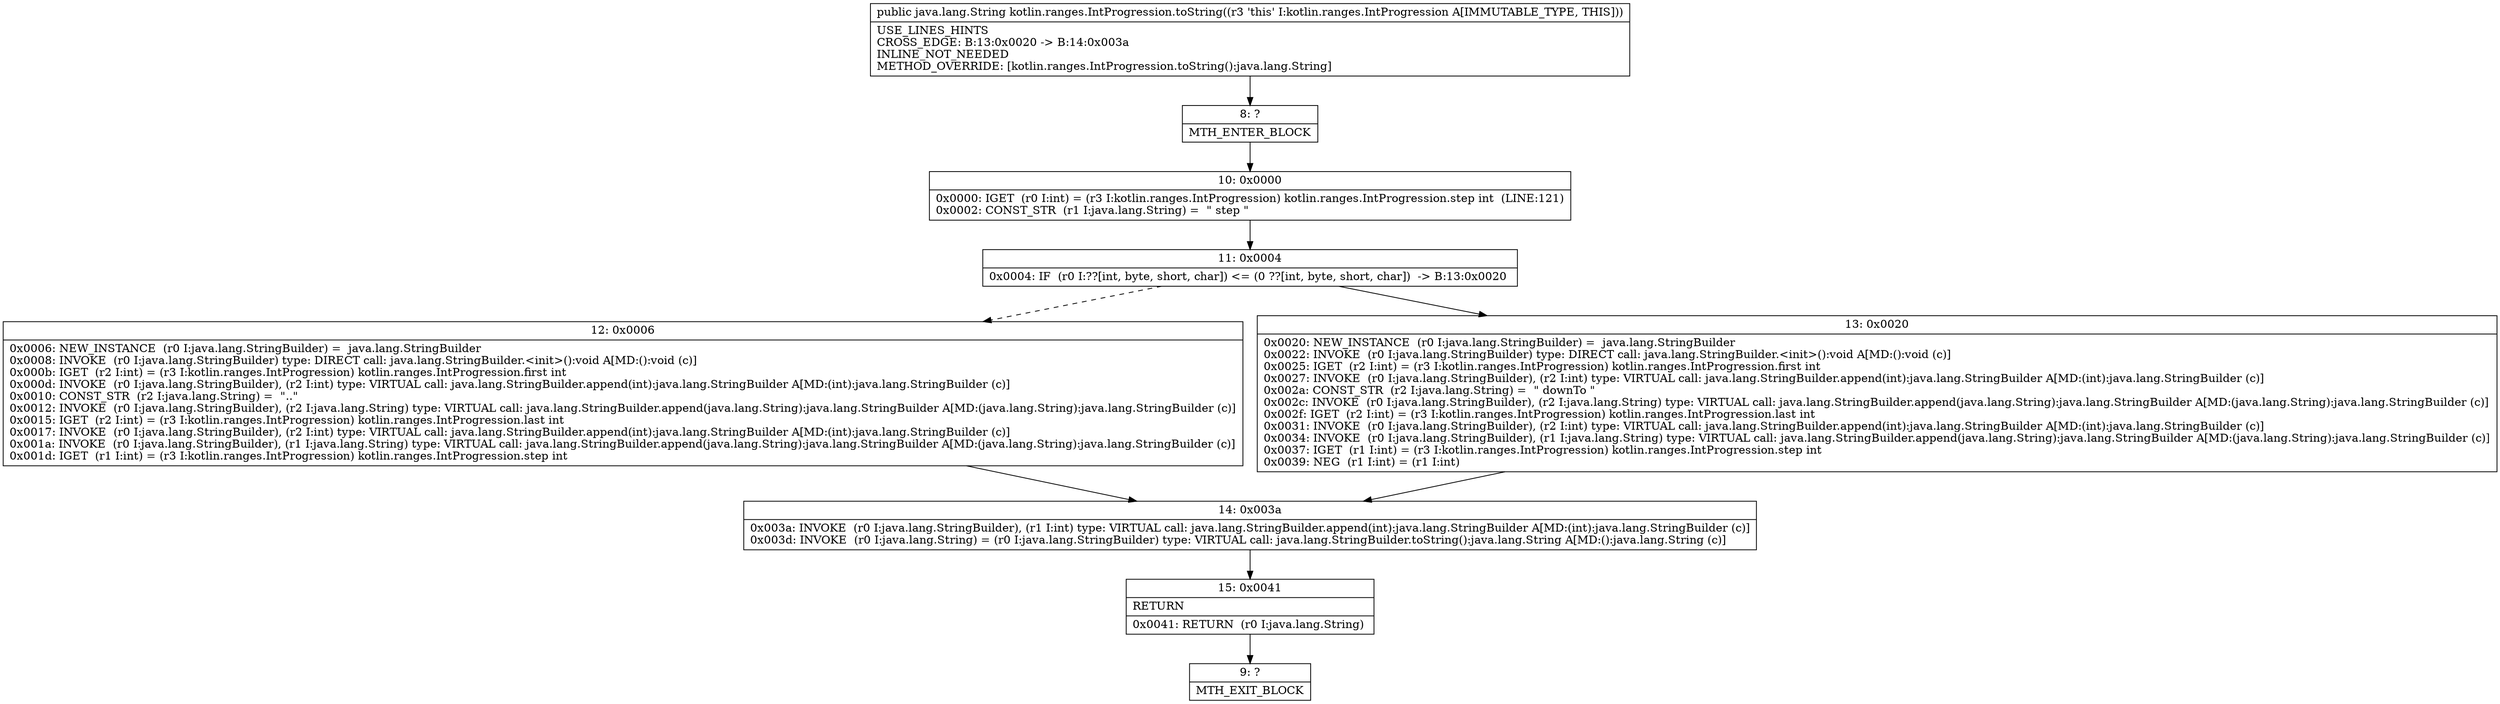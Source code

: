 digraph "CFG forkotlin.ranges.IntProgression.toString()Ljava\/lang\/String;" {
Node_8 [shape=record,label="{8\:\ ?|MTH_ENTER_BLOCK\l}"];
Node_10 [shape=record,label="{10\:\ 0x0000|0x0000: IGET  (r0 I:int) = (r3 I:kotlin.ranges.IntProgression) kotlin.ranges.IntProgression.step int  (LINE:121)\l0x0002: CONST_STR  (r1 I:java.lang.String) =  \" step \" \l}"];
Node_11 [shape=record,label="{11\:\ 0x0004|0x0004: IF  (r0 I:??[int, byte, short, char]) \<= (0 ??[int, byte, short, char])  \-\> B:13:0x0020 \l}"];
Node_12 [shape=record,label="{12\:\ 0x0006|0x0006: NEW_INSTANCE  (r0 I:java.lang.StringBuilder) =  java.lang.StringBuilder \l0x0008: INVOKE  (r0 I:java.lang.StringBuilder) type: DIRECT call: java.lang.StringBuilder.\<init\>():void A[MD:():void (c)]\l0x000b: IGET  (r2 I:int) = (r3 I:kotlin.ranges.IntProgression) kotlin.ranges.IntProgression.first int \l0x000d: INVOKE  (r0 I:java.lang.StringBuilder), (r2 I:int) type: VIRTUAL call: java.lang.StringBuilder.append(int):java.lang.StringBuilder A[MD:(int):java.lang.StringBuilder (c)]\l0x0010: CONST_STR  (r2 I:java.lang.String) =  \"..\" \l0x0012: INVOKE  (r0 I:java.lang.StringBuilder), (r2 I:java.lang.String) type: VIRTUAL call: java.lang.StringBuilder.append(java.lang.String):java.lang.StringBuilder A[MD:(java.lang.String):java.lang.StringBuilder (c)]\l0x0015: IGET  (r2 I:int) = (r3 I:kotlin.ranges.IntProgression) kotlin.ranges.IntProgression.last int \l0x0017: INVOKE  (r0 I:java.lang.StringBuilder), (r2 I:int) type: VIRTUAL call: java.lang.StringBuilder.append(int):java.lang.StringBuilder A[MD:(int):java.lang.StringBuilder (c)]\l0x001a: INVOKE  (r0 I:java.lang.StringBuilder), (r1 I:java.lang.String) type: VIRTUAL call: java.lang.StringBuilder.append(java.lang.String):java.lang.StringBuilder A[MD:(java.lang.String):java.lang.StringBuilder (c)]\l0x001d: IGET  (r1 I:int) = (r3 I:kotlin.ranges.IntProgression) kotlin.ranges.IntProgression.step int \l}"];
Node_14 [shape=record,label="{14\:\ 0x003a|0x003a: INVOKE  (r0 I:java.lang.StringBuilder), (r1 I:int) type: VIRTUAL call: java.lang.StringBuilder.append(int):java.lang.StringBuilder A[MD:(int):java.lang.StringBuilder (c)]\l0x003d: INVOKE  (r0 I:java.lang.String) = (r0 I:java.lang.StringBuilder) type: VIRTUAL call: java.lang.StringBuilder.toString():java.lang.String A[MD:():java.lang.String (c)]\l}"];
Node_15 [shape=record,label="{15\:\ 0x0041|RETURN\l|0x0041: RETURN  (r0 I:java.lang.String) \l}"];
Node_9 [shape=record,label="{9\:\ ?|MTH_EXIT_BLOCK\l}"];
Node_13 [shape=record,label="{13\:\ 0x0020|0x0020: NEW_INSTANCE  (r0 I:java.lang.StringBuilder) =  java.lang.StringBuilder \l0x0022: INVOKE  (r0 I:java.lang.StringBuilder) type: DIRECT call: java.lang.StringBuilder.\<init\>():void A[MD:():void (c)]\l0x0025: IGET  (r2 I:int) = (r3 I:kotlin.ranges.IntProgression) kotlin.ranges.IntProgression.first int \l0x0027: INVOKE  (r0 I:java.lang.StringBuilder), (r2 I:int) type: VIRTUAL call: java.lang.StringBuilder.append(int):java.lang.StringBuilder A[MD:(int):java.lang.StringBuilder (c)]\l0x002a: CONST_STR  (r2 I:java.lang.String) =  \" downTo \" \l0x002c: INVOKE  (r0 I:java.lang.StringBuilder), (r2 I:java.lang.String) type: VIRTUAL call: java.lang.StringBuilder.append(java.lang.String):java.lang.StringBuilder A[MD:(java.lang.String):java.lang.StringBuilder (c)]\l0x002f: IGET  (r2 I:int) = (r3 I:kotlin.ranges.IntProgression) kotlin.ranges.IntProgression.last int \l0x0031: INVOKE  (r0 I:java.lang.StringBuilder), (r2 I:int) type: VIRTUAL call: java.lang.StringBuilder.append(int):java.lang.StringBuilder A[MD:(int):java.lang.StringBuilder (c)]\l0x0034: INVOKE  (r0 I:java.lang.StringBuilder), (r1 I:java.lang.String) type: VIRTUAL call: java.lang.StringBuilder.append(java.lang.String):java.lang.StringBuilder A[MD:(java.lang.String):java.lang.StringBuilder (c)]\l0x0037: IGET  (r1 I:int) = (r3 I:kotlin.ranges.IntProgression) kotlin.ranges.IntProgression.step int \l0x0039: NEG  (r1 I:int) = (r1 I:int) \l}"];
MethodNode[shape=record,label="{public java.lang.String kotlin.ranges.IntProgression.toString((r3 'this' I:kotlin.ranges.IntProgression A[IMMUTABLE_TYPE, THIS]))  | USE_LINES_HINTS\lCROSS_EDGE: B:13:0x0020 \-\> B:14:0x003a\lINLINE_NOT_NEEDED\lMETHOD_OVERRIDE: [kotlin.ranges.IntProgression.toString():java.lang.String]\l}"];
MethodNode -> Node_8;Node_8 -> Node_10;
Node_10 -> Node_11;
Node_11 -> Node_12[style=dashed];
Node_11 -> Node_13;
Node_12 -> Node_14;
Node_14 -> Node_15;
Node_15 -> Node_9;
Node_13 -> Node_14;
}

